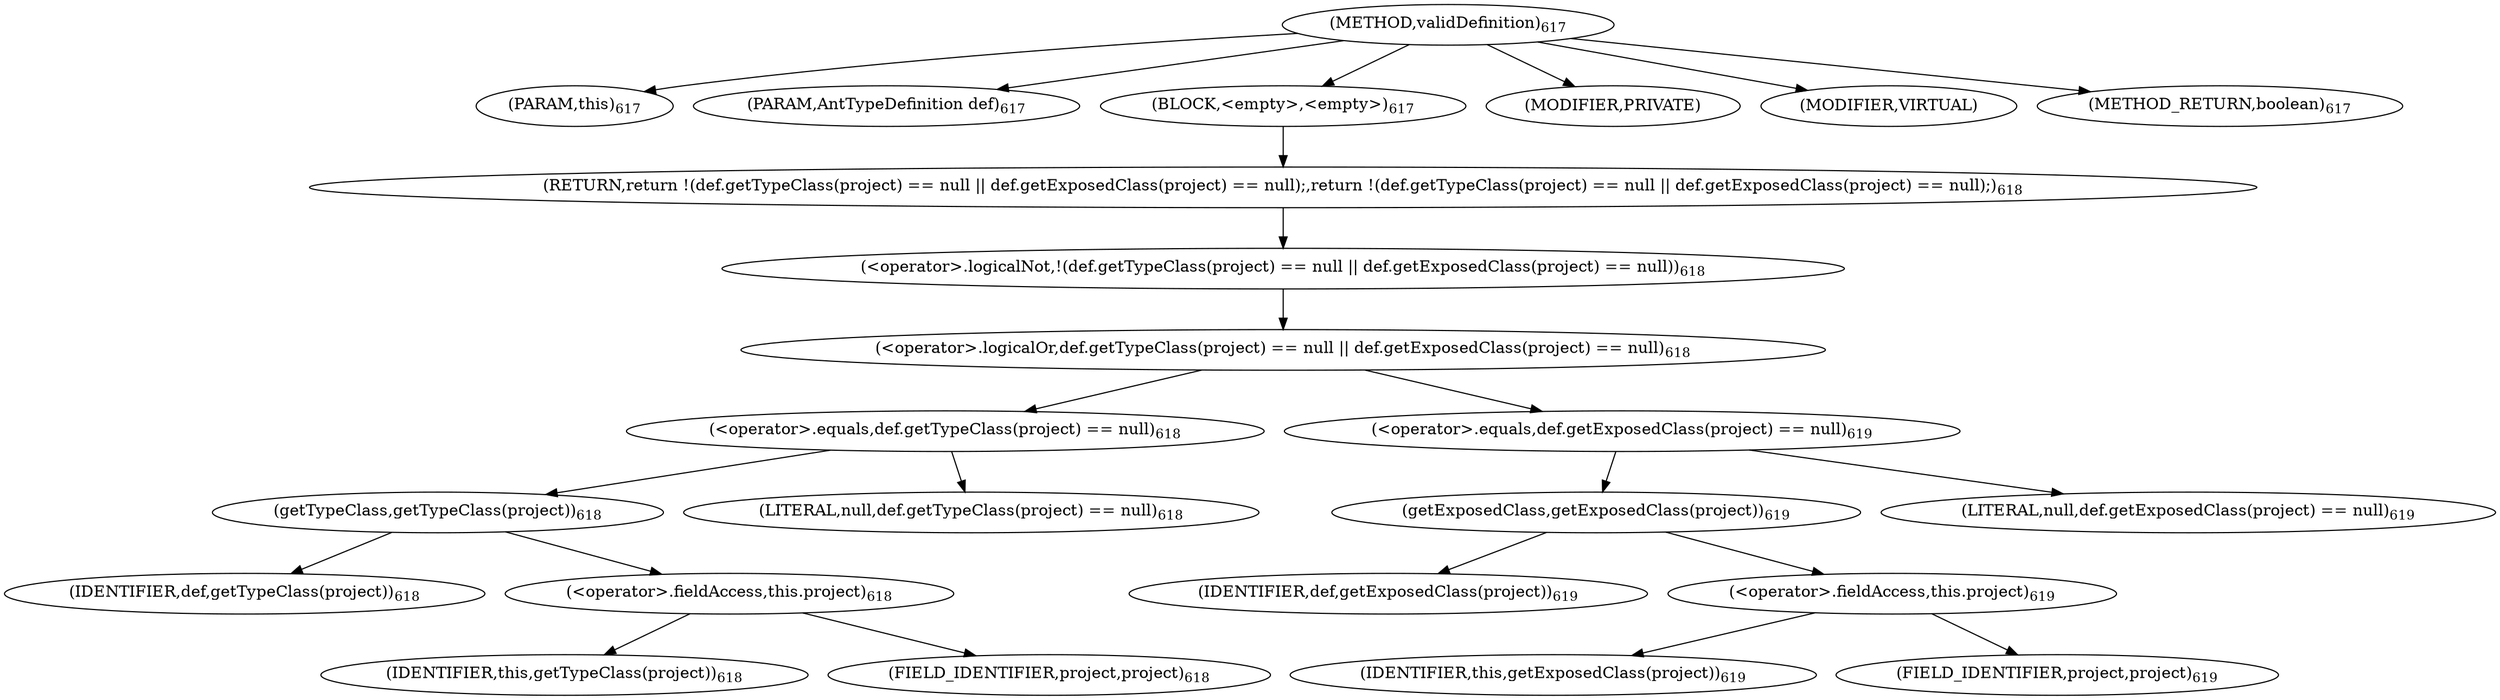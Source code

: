 digraph "validDefinition" {  
"1216" [label = <(METHOD,validDefinition)<SUB>617</SUB>> ]
"1217" [label = <(PARAM,this)<SUB>617</SUB>> ]
"1218" [label = <(PARAM,AntTypeDefinition def)<SUB>617</SUB>> ]
"1219" [label = <(BLOCK,&lt;empty&gt;,&lt;empty&gt;)<SUB>617</SUB>> ]
"1220" [label = <(RETURN,return !(def.getTypeClass(project) == null || def.getExposedClass(project) == null);,return !(def.getTypeClass(project) == null || def.getExposedClass(project) == null);)<SUB>618</SUB>> ]
"1221" [label = <(&lt;operator&gt;.logicalNot,!(def.getTypeClass(project) == null || def.getExposedClass(project) == null))<SUB>618</SUB>> ]
"1222" [label = <(&lt;operator&gt;.logicalOr,def.getTypeClass(project) == null || def.getExposedClass(project) == null)<SUB>618</SUB>> ]
"1223" [label = <(&lt;operator&gt;.equals,def.getTypeClass(project) == null)<SUB>618</SUB>> ]
"1224" [label = <(getTypeClass,getTypeClass(project))<SUB>618</SUB>> ]
"1225" [label = <(IDENTIFIER,def,getTypeClass(project))<SUB>618</SUB>> ]
"1226" [label = <(&lt;operator&gt;.fieldAccess,this.project)<SUB>618</SUB>> ]
"1227" [label = <(IDENTIFIER,this,getTypeClass(project))<SUB>618</SUB>> ]
"1228" [label = <(FIELD_IDENTIFIER,project,project)<SUB>618</SUB>> ]
"1229" [label = <(LITERAL,null,def.getTypeClass(project) == null)<SUB>618</SUB>> ]
"1230" [label = <(&lt;operator&gt;.equals,def.getExposedClass(project) == null)<SUB>619</SUB>> ]
"1231" [label = <(getExposedClass,getExposedClass(project))<SUB>619</SUB>> ]
"1232" [label = <(IDENTIFIER,def,getExposedClass(project))<SUB>619</SUB>> ]
"1233" [label = <(&lt;operator&gt;.fieldAccess,this.project)<SUB>619</SUB>> ]
"1234" [label = <(IDENTIFIER,this,getExposedClass(project))<SUB>619</SUB>> ]
"1235" [label = <(FIELD_IDENTIFIER,project,project)<SUB>619</SUB>> ]
"1236" [label = <(LITERAL,null,def.getExposedClass(project) == null)<SUB>619</SUB>> ]
"1237" [label = <(MODIFIER,PRIVATE)> ]
"1238" [label = <(MODIFIER,VIRTUAL)> ]
"1239" [label = <(METHOD_RETURN,boolean)<SUB>617</SUB>> ]
  "1216" -> "1217" 
  "1216" -> "1218" 
  "1216" -> "1219" 
  "1216" -> "1237" 
  "1216" -> "1238" 
  "1216" -> "1239" 
  "1219" -> "1220" 
  "1220" -> "1221" 
  "1221" -> "1222" 
  "1222" -> "1223" 
  "1222" -> "1230" 
  "1223" -> "1224" 
  "1223" -> "1229" 
  "1224" -> "1225" 
  "1224" -> "1226" 
  "1226" -> "1227" 
  "1226" -> "1228" 
  "1230" -> "1231" 
  "1230" -> "1236" 
  "1231" -> "1232" 
  "1231" -> "1233" 
  "1233" -> "1234" 
  "1233" -> "1235" 
}
